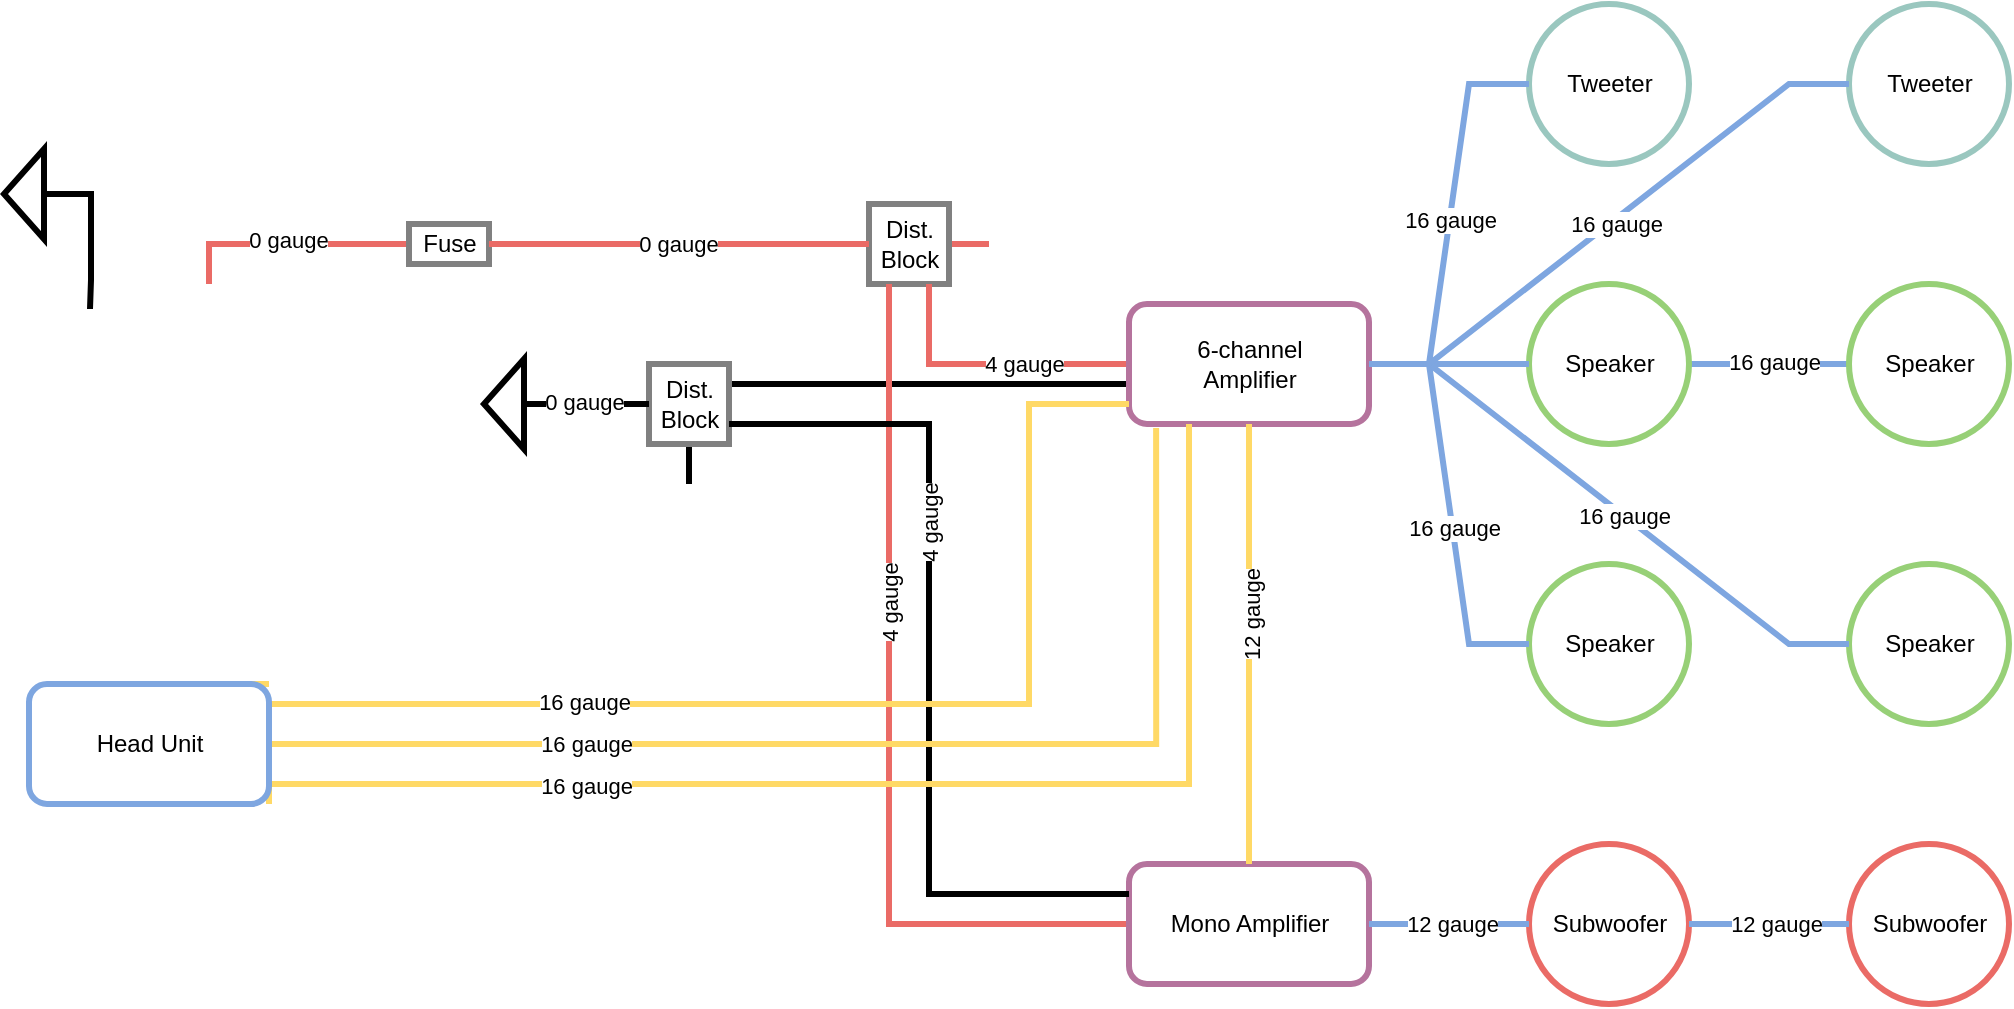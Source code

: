 <mxfile version="20.5.3" type="github">
  <diagram id="3US8Cws5q77gIgs7kbSS" name="Page-1">
    <mxGraphModel dx="1186" dy="682" grid="1" gridSize="10" guides="1" tooltips="1" connect="1" arrows="1" fold="1" page="1" pageScale="1" pageWidth="1100" pageHeight="850" math="0" shadow="0">
      <root>
        <mxCell id="0" />
        <mxCell id="1" parent="0" />
        <mxCell id="_6cfe_EumQ2GmOHVlZRL-25" style="edgeStyle=entityRelationEdgeStyle;rounded=0;orthogonalLoop=1;jettySize=auto;html=1;entryX=0;entryY=0.5;entryDx=0;entryDy=0;strokeColor=#7EA6E0;strokeWidth=3;endArrow=none;endFill=0;" parent="1" source="_6cfe_EumQ2GmOHVlZRL-6" target="_6cfe_EumQ2GmOHVlZRL-14" edge="1">
          <mxGeometry relative="1" as="geometry" />
        </mxCell>
        <mxCell id="Ue0XOVohTOQ3vWCvPdm1-13" value="16 gauge" style="edgeLabel;html=1;align=center;verticalAlign=middle;resizable=0;points=[];" parent="_6cfe_EumQ2GmOHVlZRL-25" vertex="1" connectable="0">
          <mxGeometry x="0.688" y="1" relative="1" as="geometry">
            <mxPoint as="offset" />
          </mxGeometry>
        </mxCell>
        <mxCell id="_6cfe_EumQ2GmOHVlZRL-46" style="edgeStyle=orthogonalEdgeStyle;rounded=0;orthogonalLoop=1;jettySize=auto;html=1;entryX=0.333;entryY=0.667;entryDx=0;entryDy=0;entryPerimeter=0;strokeColor=#000000;strokeWidth=3;endArrow=none;endFill=0;exitX=1;exitY=0.25;exitDx=0;exitDy=0;" parent="1" source="_6cfe_EumQ2GmOHVlZRL-2" target="_6cfe_EumQ2GmOHVlZRL-6" edge="1">
          <mxGeometry relative="1" as="geometry" />
        </mxCell>
        <mxCell id="_6cfe_EumQ2GmOHVlZRL-1" value="" style="shape=image;html=1;verticalAlign=top;verticalLabelPosition=bottom;labelBackgroundColor=#ffffff;imageAspect=0;aspect=fixed;image=https://cdn3.iconfinder.com/data/icons/energy-and-power-glyph-24-px/24/Automotive_battery_battery_charging_car_battery_truck_battery_vehicle_battery_3-128.png" parent="1" vertex="1">
          <mxGeometry x="52.5" y="300" width="120" height="120" as="geometry" />
        </mxCell>
        <mxCell id="_6cfe_EumQ2GmOHVlZRL-49" style="edgeStyle=orthogonalEdgeStyle;rounded=0;orthogonalLoop=1;jettySize=auto;html=1;strokeColor=#000000;strokeWidth=3;endArrow=none;endFill=0;" parent="1" source="_6cfe_EumQ2GmOHVlZRL-2" edge="1">
          <mxGeometry relative="1" as="geometry">
            <mxPoint x="382.5" y="380" as="targetPoint" />
          </mxGeometry>
        </mxCell>
        <mxCell id="_6cfe_EumQ2GmOHVlZRL-2" value="Dist.&lt;br&gt;Block" style="whiteSpace=wrap;html=1;aspect=fixed;strokeWidth=3;strokeColor=#808080;" parent="1" vertex="1">
          <mxGeometry x="362.5" y="340" width="40" height="40" as="geometry" />
        </mxCell>
        <mxCell id="_6cfe_EumQ2GmOHVlZRL-38" style="edgeStyle=orthogonalEdgeStyle;rounded=0;orthogonalLoop=1;jettySize=auto;html=1;strokeColor=#EA6B66;strokeWidth=3;endArrow=none;endFill=0;" parent="1" source="_6cfe_EumQ2GmOHVlZRL-3" edge="1">
          <mxGeometry relative="1" as="geometry">
            <mxPoint x="532.5" y="280" as="targetPoint" />
          </mxGeometry>
        </mxCell>
        <mxCell id="_6cfe_EumQ2GmOHVlZRL-3" value="Dist.&lt;br&gt;Block" style="whiteSpace=wrap;html=1;aspect=fixed;strokeWidth=3;strokeColor=#808080;" parent="1" vertex="1">
          <mxGeometry x="472.5" y="260" width="40" height="40" as="geometry" />
        </mxCell>
        <mxCell id="_6cfe_EumQ2GmOHVlZRL-40" style="edgeStyle=orthogonalEdgeStyle;rounded=0;orthogonalLoop=1;jettySize=auto;html=1;strokeColor=#EA6B66;strokeWidth=3;endArrow=none;endFill=0;entryX=0.75;entryY=0;entryDx=0;entryDy=0;" parent="1" source="_6cfe_EumQ2GmOHVlZRL-5" target="_6cfe_EumQ2GmOHVlZRL-1" edge="1">
          <mxGeometry relative="1" as="geometry" />
        </mxCell>
        <mxCell id="Ue0XOVohTOQ3vWCvPdm1-2" value="0 gauge" style="edgeLabel;html=1;align=center;verticalAlign=middle;resizable=0;points=[];" parent="_6cfe_EumQ2GmOHVlZRL-40" vertex="1" connectable="0">
          <mxGeometry x="0.008" y="-2" relative="1" as="geometry">
            <mxPoint as="offset" />
          </mxGeometry>
        </mxCell>
        <mxCell id="_6cfe_EumQ2GmOHVlZRL-5" value="Fuse" style="rounded=0;whiteSpace=wrap;html=1;strokeColor=#808080;strokeWidth=3;" parent="1" vertex="1">
          <mxGeometry x="242.5" y="270" width="40" height="20" as="geometry" />
        </mxCell>
        <mxCell id="_6cfe_EumQ2GmOHVlZRL-39" style="edgeStyle=orthogonalEdgeStyle;rounded=0;orthogonalLoop=1;jettySize=auto;html=1;entryX=1;entryY=0.5;entryDx=0;entryDy=0;strokeColor=#EA6B66;strokeWidth=3;endArrow=none;endFill=0;" parent="1" source="_6cfe_EumQ2GmOHVlZRL-3" target="_6cfe_EumQ2GmOHVlZRL-5" edge="1">
          <mxGeometry relative="1" as="geometry" />
        </mxCell>
        <mxCell id="Ue0XOVohTOQ3vWCvPdm1-1" value="0 gauge" style="edgeLabel;html=1;align=center;verticalAlign=middle;resizable=0;points=[];" parent="_6cfe_EumQ2GmOHVlZRL-39" vertex="1" connectable="0">
          <mxGeometry x="0.016" y="3" relative="1" as="geometry">
            <mxPoint x="1" y="-3" as="offset" />
          </mxGeometry>
        </mxCell>
        <mxCell id="_6cfe_EumQ2GmOHVlZRL-33" style="edgeStyle=orthogonalEdgeStyle;rounded=0;orthogonalLoop=1;jettySize=auto;html=1;entryX=0.75;entryY=1;entryDx=0;entryDy=0;strokeColor=#EA6B66;strokeWidth=3;endArrow=none;endFill=0;" parent="1" source="_6cfe_EumQ2GmOHVlZRL-6" target="_6cfe_EumQ2GmOHVlZRL-3" edge="1">
          <mxGeometry relative="1" as="geometry" />
        </mxCell>
        <mxCell id="Ue0XOVohTOQ3vWCvPdm1-3" value="4 gauge" style="edgeLabel;html=1;align=center;verticalAlign=middle;resizable=0;points=[];" parent="_6cfe_EumQ2GmOHVlZRL-33" vertex="1" connectable="0">
          <mxGeometry x="0.021" relative="1" as="geometry">
            <mxPoint x="19" as="offset" />
          </mxGeometry>
        </mxCell>
        <mxCell id="_6cfe_EumQ2GmOHVlZRL-6" value="6-channel&lt;br&gt;Amplifier" style="rounded=1;whiteSpace=wrap;html=1;strokeColor=#B5739D;strokeWidth=3;" parent="1" vertex="1">
          <mxGeometry x="602.5" y="310" width="120" height="60" as="geometry" />
        </mxCell>
        <mxCell id="_6cfe_EumQ2GmOHVlZRL-35" style="edgeStyle=orthogonalEdgeStyle;rounded=0;orthogonalLoop=1;jettySize=auto;html=1;strokeColor=#EA6B66;strokeWidth=3;endArrow=none;endFill=0;entryX=0.25;entryY=1;entryDx=0;entryDy=0;" parent="1" source="_6cfe_EumQ2GmOHVlZRL-7" target="_6cfe_EumQ2GmOHVlZRL-3" edge="1">
          <mxGeometry relative="1" as="geometry">
            <mxPoint x="502.5" y="330" as="targetPoint" />
          </mxGeometry>
        </mxCell>
        <mxCell id="Ue0XOVohTOQ3vWCvPdm1-4" value="4 gauge" style="edgeLabel;html=1;align=center;verticalAlign=middle;resizable=0;points=[];rotation=-90;" parent="_6cfe_EumQ2GmOHVlZRL-35" vertex="1" connectable="0">
          <mxGeometry x="0.336" y="1" relative="1" as="geometry">
            <mxPoint x="1" y="14" as="offset" />
          </mxGeometry>
        </mxCell>
        <mxCell id="_6cfe_EumQ2GmOHVlZRL-7" value="Mono Amplifier" style="rounded=1;whiteSpace=wrap;html=1;strokeColor=#B5739D;strokeWidth=3;" parent="1" vertex="1">
          <mxGeometry x="602.5" y="590" width="120" height="60" as="geometry" />
        </mxCell>
        <mxCell id="_6cfe_EumQ2GmOHVlZRL-47" style="edgeStyle=orthogonalEdgeStyle;rounded=0;orthogonalLoop=1;jettySize=auto;html=1;entryX=0;entryY=0.25;entryDx=0;entryDy=0;strokeColor=#000000;strokeWidth=3;endArrow=none;endFill=0;exitX=1;exitY=0.75;exitDx=0;exitDy=0;" parent="1" source="_6cfe_EumQ2GmOHVlZRL-2" target="_6cfe_EumQ2GmOHVlZRL-7" edge="1">
          <mxGeometry relative="1" as="geometry" />
        </mxCell>
        <mxCell id="Ue0XOVohTOQ3vWCvPdm1-5" value="4 gauge" style="edgeLabel;html=1;align=center;verticalAlign=middle;resizable=0;points=[];rotation=-90;" parent="_6cfe_EumQ2GmOHVlZRL-47" vertex="1" connectable="0">
          <mxGeometry x="-0.218" relative="1" as="geometry">
            <mxPoint y="-20" as="offset" />
          </mxGeometry>
        </mxCell>
        <mxCell id="_6cfe_EumQ2GmOHVlZRL-28" style="rounded=0;orthogonalLoop=1;jettySize=auto;html=1;strokeColor=#FFD966;strokeWidth=3;endArrow=none;endFill=0;" parent="1" source="_6cfe_EumQ2GmOHVlZRL-6" target="_6cfe_EumQ2GmOHVlZRL-7" edge="1">
          <mxGeometry relative="1" as="geometry" />
        </mxCell>
        <mxCell id="Ue0XOVohTOQ3vWCvPdm1-10" value="12 gauge" style="edgeLabel;html=1;align=center;verticalAlign=middle;resizable=0;points=[];rotation=-90;" parent="_6cfe_EumQ2GmOHVlZRL-28" vertex="1" connectable="0">
          <mxGeometry x="-0.127" y="1" relative="1" as="geometry">
            <mxPoint as="offset" />
          </mxGeometry>
        </mxCell>
        <mxCell id="_6cfe_EumQ2GmOHVlZRL-29" style="edgeStyle=orthogonalEdgeStyle;rounded=0;orthogonalLoop=1;jettySize=auto;html=1;entryX=0.113;entryY=1.033;entryDx=0;entryDy=0;strokeColor=#FFD966;strokeWidth=3;endArrow=none;endFill=0;exitX=1;exitY=0;exitDx=0;exitDy=0;entryPerimeter=0;" parent="1" source="_6cfe_EumQ2GmOHVlZRL-8" target="_6cfe_EumQ2GmOHVlZRL-6" edge="1">
          <mxGeometry relative="1" as="geometry">
            <mxPoint x="172.5" y="520" as="sourcePoint" />
            <Array as="points">
              <mxPoint x="162.5" y="530" />
              <mxPoint x="616.5" y="530" />
            </Array>
          </mxGeometry>
        </mxCell>
        <mxCell id="Ue0XOVohTOQ3vWCvPdm1-8" value="16 gauge" style="edgeLabel;html=1;align=center;verticalAlign=middle;resizable=0;points=[];" parent="_6cfe_EumQ2GmOHVlZRL-29" vertex="1" connectable="0">
          <mxGeometry x="-0.329" y="-1" relative="1" as="geometry">
            <mxPoint x="-10" y="-1" as="offset" />
          </mxGeometry>
        </mxCell>
        <mxCell id="_6cfe_EumQ2GmOHVlZRL-30" style="edgeStyle=orthogonalEdgeStyle;rounded=0;orthogonalLoop=1;jettySize=auto;html=1;strokeColor=#FFD966;strokeWidth=3;endArrow=none;endFill=0;exitX=1;exitY=0.5;exitDx=0;exitDy=0;" parent="1" source="_6cfe_EumQ2GmOHVlZRL-8" edge="1">
          <mxGeometry relative="1" as="geometry">
            <mxPoint x="602.5" y="360" as="targetPoint" />
            <Array as="points">
              <mxPoint x="162.5" y="510" />
              <mxPoint x="552.5" y="510" />
              <mxPoint x="552.5" y="360" />
            </Array>
          </mxGeometry>
        </mxCell>
        <mxCell id="Ue0XOVohTOQ3vWCvPdm1-7" value="16 gauge" style="edgeLabel;html=1;align=center;verticalAlign=middle;resizable=0;points=[];" parent="_6cfe_EumQ2GmOHVlZRL-30" vertex="1" connectable="0">
          <mxGeometry x="-0.331" y="1" relative="1" as="geometry">
            <mxPoint x="-10" as="offset" />
          </mxGeometry>
        </mxCell>
        <mxCell id="_6cfe_EumQ2GmOHVlZRL-32" style="edgeStyle=orthogonalEdgeStyle;rounded=0;orthogonalLoop=1;jettySize=auto;html=1;exitX=1;exitY=1;exitDx=0;exitDy=0;strokeColor=#FFD966;strokeWidth=3;endArrow=none;endFill=0;" parent="1" source="_6cfe_EumQ2GmOHVlZRL-8" edge="1">
          <mxGeometry relative="1" as="geometry">
            <mxPoint x="632.5" y="370" as="targetPoint" />
            <Array as="points">
              <mxPoint x="162.5" y="550" />
              <mxPoint x="632.5" y="550" />
              <mxPoint x="632.5" y="370" />
            </Array>
          </mxGeometry>
        </mxCell>
        <mxCell id="Ue0XOVohTOQ3vWCvPdm1-9" value="16 gauge" style="edgeLabel;html=1;align=center;verticalAlign=middle;resizable=0;points=[];" parent="_6cfe_EumQ2GmOHVlZRL-32" vertex="1" connectable="0">
          <mxGeometry x="-0.405" y="-1" relative="1" as="geometry">
            <mxPoint x="-11" as="offset" />
          </mxGeometry>
        </mxCell>
        <mxCell id="_6cfe_EumQ2GmOHVlZRL-8" value="Head Unit" style="rounded=1;whiteSpace=wrap;html=1;strokeColor=#7EA6E0;strokeWidth=3;" parent="1" vertex="1">
          <mxGeometry x="52.5" y="500" width="120" height="60" as="geometry" />
        </mxCell>
        <mxCell id="_6cfe_EumQ2GmOHVlZRL-9" value="Subwoofer" style="ellipse;whiteSpace=wrap;html=1;aspect=fixed;strokeColor=#EA6B66;strokeWidth=3;" parent="1" vertex="1">
          <mxGeometry x="802.5" y="580" width="80" height="80" as="geometry" />
        </mxCell>
        <mxCell id="_6cfe_EumQ2GmOHVlZRL-10" value="Subwoofer" style="ellipse;whiteSpace=wrap;html=1;aspect=fixed;strokeColor=#EA6B66;strokeWidth=3;" parent="1" vertex="1">
          <mxGeometry x="962.5" y="580" width="80" height="80" as="geometry" />
        </mxCell>
        <mxCell id="_6cfe_EumQ2GmOHVlZRL-19" style="edgeStyle=entityRelationEdgeStyle;rounded=0;orthogonalLoop=1;jettySize=auto;html=1;entryX=0;entryY=0.5;entryDx=0;entryDy=0;endArrow=none;endFill=0;strokeColor=#7EA6E0;strokeWidth=3;" parent="1" source="_6cfe_EumQ2GmOHVlZRL-9" target="_6cfe_EumQ2GmOHVlZRL-10" edge="1">
          <mxGeometry relative="1" as="geometry" />
        </mxCell>
        <mxCell id="Ue0XOVohTOQ3vWCvPdm1-12" value="12 gauge" style="edgeLabel;html=1;align=center;verticalAlign=middle;resizable=0;points=[];" parent="_6cfe_EumQ2GmOHVlZRL-19" vertex="1" connectable="0">
          <mxGeometry x="0.087" relative="1" as="geometry">
            <mxPoint as="offset" />
          </mxGeometry>
        </mxCell>
        <mxCell id="_6cfe_EumQ2GmOHVlZRL-11" value="Speaker" style="ellipse;whiteSpace=wrap;html=1;aspect=fixed;strokeColor=#97D077;strokeWidth=3;" parent="1" vertex="1">
          <mxGeometry x="802.5" y="440" width="80" height="80" as="geometry" />
        </mxCell>
        <mxCell id="_6cfe_EumQ2GmOHVlZRL-26" style="edgeStyle=entityRelationEdgeStyle;rounded=0;orthogonalLoop=1;jettySize=auto;html=1;entryX=0;entryY=0.5;entryDx=0;entryDy=0;strokeColor=#7EA6E0;strokeWidth=3;endArrow=none;endFill=0;" parent="1" source="_6cfe_EumQ2GmOHVlZRL-6" target="_6cfe_EumQ2GmOHVlZRL-11" edge="1">
          <mxGeometry relative="1" as="geometry" />
        </mxCell>
        <mxCell id="Ue0XOVohTOQ3vWCvPdm1-15" value="16 gauge" style="edgeLabel;html=1;align=center;verticalAlign=middle;resizable=0;points=[];" parent="_6cfe_EumQ2GmOHVlZRL-26" vertex="1" connectable="0">
          <mxGeometry x="0.121" y="1" relative="1" as="geometry">
            <mxPoint as="offset" />
          </mxGeometry>
        </mxCell>
        <mxCell id="_6cfe_EumQ2GmOHVlZRL-12" value="Speaker" style="ellipse;whiteSpace=wrap;html=1;aspect=fixed;strokeColor=#97D077;strokeWidth=3;" parent="1" vertex="1">
          <mxGeometry x="962.5" y="440" width="80" height="80" as="geometry" />
        </mxCell>
        <mxCell id="_6cfe_EumQ2GmOHVlZRL-27" style="edgeStyle=entityRelationEdgeStyle;rounded=0;orthogonalLoop=1;jettySize=auto;html=1;entryX=0;entryY=0.5;entryDx=0;entryDy=0;strokeColor=#7EA6E0;strokeWidth=3;endArrow=none;endFill=0;" parent="1" source="_6cfe_EumQ2GmOHVlZRL-6" target="_6cfe_EumQ2GmOHVlZRL-12" edge="1">
          <mxGeometry relative="1" as="geometry" />
        </mxCell>
        <mxCell id="Ue0XOVohTOQ3vWCvPdm1-16" value="16 gauge" style="edgeLabel;html=1;align=center;verticalAlign=middle;resizable=0;points=[];" parent="_6cfe_EumQ2GmOHVlZRL-27" vertex="1" connectable="0">
          <mxGeometry x="0.067" relative="1" as="geometry">
            <mxPoint as="offset" />
          </mxGeometry>
        </mxCell>
        <mxCell id="_6cfe_EumQ2GmOHVlZRL-13" value="Speaker" style="ellipse;whiteSpace=wrap;html=1;aspect=fixed;strokeColor=#97D077;strokeWidth=3;" parent="1" vertex="1">
          <mxGeometry x="802.5" y="300" width="80" height="80" as="geometry" />
        </mxCell>
        <mxCell id="_6cfe_EumQ2GmOHVlZRL-22" style="edgeStyle=orthogonalEdgeStyle;rounded=0;orthogonalLoop=1;jettySize=auto;html=1;entryX=0;entryY=0.5;entryDx=0;entryDy=0;strokeColor=#7EA6E0;strokeWidth=3;endArrow=none;endFill=0;" parent="1" source="_6cfe_EumQ2GmOHVlZRL-6" target="_6cfe_EumQ2GmOHVlZRL-13" edge="1">
          <mxGeometry relative="1" as="geometry" />
        </mxCell>
        <mxCell id="_6cfe_EumQ2GmOHVlZRL-14" value="Speaker" style="ellipse;whiteSpace=wrap;html=1;aspect=fixed;strokeColor=#97D077;strokeWidth=3;" parent="1" vertex="1">
          <mxGeometry x="962.5" y="300" width="80" height="80" as="geometry" />
        </mxCell>
        <mxCell id="_6cfe_EumQ2GmOHVlZRL-15" value="Tweeter" style="ellipse;whiteSpace=wrap;html=1;aspect=fixed;strokeColor=#9AC7BF;strokeWidth=3;" parent="1" vertex="1">
          <mxGeometry x="802.5" y="160" width="80" height="80" as="geometry" />
        </mxCell>
        <mxCell id="_6cfe_EumQ2GmOHVlZRL-23" style="edgeStyle=entityRelationEdgeStyle;rounded=0;orthogonalLoop=1;jettySize=auto;html=1;entryX=0;entryY=0.5;entryDx=0;entryDy=0;strokeColor=#7EA6E0;strokeWidth=3;endArrow=none;endFill=0;" parent="1" source="_6cfe_EumQ2GmOHVlZRL-6" target="_6cfe_EumQ2GmOHVlZRL-15" edge="1">
          <mxGeometry relative="1" as="geometry" />
        </mxCell>
        <mxCell id="Ue0XOVohTOQ3vWCvPdm1-14" value="16 gauge" style="edgeLabel;html=1;align=center;verticalAlign=middle;resizable=0;points=[];" parent="_6cfe_EumQ2GmOHVlZRL-23" vertex="1" connectable="0">
          <mxGeometry x="0.02" relative="1" as="geometry">
            <mxPoint as="offset" />
          </mxGeometry>
        </mxCell>
        <mxCell id="_6cfe_EumQ2GmOHVlZRL-16" value="Tweeter" style="ellipse;whiteSpace=wrap;html=1;aspect=fixed;strokeColor=#9AC7BF;strokeWidth=3;" parent="1" vertex="1">
          <mxGeometry x="962.5" y="160" width="80" height="80" as="geometry" />
        </mxCell>
        <mxCell id="_6cfe_EumQ2GmOHVlZRL-24" style="edgeStyle=entityRelationEdgeStyle;rounded=0;orthogonalLoop=1;jettySize=auto;html=1;entryX=0;entryY=0.5;entryDx=0;entryDy=0;strokeColor=#7EA6E0;strokeWidth=3;endArrow=none;endFill=0;" parent="1" source="_6cfe_EumQ2GmOHVlZRL-6" target="_6cfe_EumQ2GmOHVlZRL-16" edge="1">
          <mxGeometry relative="1" as="geometry" />
        </mxCell>
        <mxCell id="Ue0XOVohTOQ3vWCvPdm1-19" value="16 gauge" style="edgeLabel;html=1;align=center;verticalAlign=middle;resizable=0;points=[];" parent="_6cfe_EumQ2GmOHVlZRL-24" vertex="1" connectable="0">
          <mxGeometry x="0.019" y="-2" relative="1" as="geometry">
            <mxPoint as="offset" />
          </mxGeometry>
        </mxCell>
        <mxCell id="_6cfe_EumQ2GmOHVlZRL-18" value="" style="endArrow=none;html=1;rounded=0;exitX=1;exitY=0.5;exitDx=0;exitDy=0;entryX=0;entryY=0.5;entryDx=0;entryDy=0;strokeColor=#7EA6E0;strokeWidth=3;edgeStyle=entityRelationEdgeStyle;" parent="1" source="_6cfe_EumQ2GmOHVlZRL-7" target="_6cfe_EumQ2GmOHVlZRL-9" edge="1">
          <mxGeometry width="50" height="50" relative="1" as="geometry">
            <mxPoint x="742.5" y="620" as="sourcePoint" />
            <mxPoint x="742.5" y="670" as="targetPoint" />
          </mxGeometry>
        </mxCell>
        <mxCell id="Ue0XOVohTOQ3vWCvPdm1-11" value="12 gauge" style="edgeLabel;html=1;align=center;verticalAlign=middle;resizable=0;points=[];" parent="_6cfe_EumQ2GmOHVlZRL-18" vertex="1" connectable="0">
          <mxGeometry x="0.037" relative="1" as="geometry">
            <mxPoint as="offset" />
          </mxGeometry>
        </mxCell>
        <mxCell id="_6cfe_EumQ2GmOHVlZRL-43" style="edgeStyle=orthogonalEdgeStyle;rounded=0;orthogonalLoop=1;jettySize=auto;html=1;strokeColor=#000000;strokeWidth=3;endArrow=none;endFill=0;" parent="1" source="_6cfe_EumQ2GmOHVlZRL-41" edge="1">
          <mxGeometry relative="1" as="geometry">
            <mxPoint x="83" y="312.5" as="targetPoint" />
            <Array as="points">
              <mxPoint x="83.5" y="255" />
              <mxPoint x="83.5" y="298" />
            </Array>
          </mxGeometry>
        </mxCell>
        <mxCell id="_6cfe_EumQ2GmOHVlZRL-41" value="" style="pointerEvents=1;verticalLabelPosition=bottom;shadow=0;dashed=0;align=center;html=1;verticalAlign=top;shape=mxgraph.electrical.signal_sources.signal_ground;strokeColor=#000000;strokeWidth=3;rotation=90;" parent="1" vertex="1">
          <mxGeometry x="32.5" y="240" width="45" height="30" as="geometry" />
        </mxCell>
        <mxCell id="_6cfe_EumQ2GmOHVlZRL-45" style="edgeStyle=orthogonalEdgeStyle;rounded=0;orthogonalLoop=1;jettySize=auto;html=1;entryX=0;entryY=0.5;entryDx=0;entryDy=0;strokeColor=#000000;strokeWidth=3;endArrow=none;endFill=0;" parent="1" source="_6cfe_EumQ2GmOHVlZRL-44" target="_6cfe_EumQ2GmOHVlZRL-2" edge="1">
          <mxGeometry relative="1" as="geometry" />
        </mxCell>
        <mxCell id="Ue0XOVohTOQ3vWCvPdm1-6" value="0 gauge" style="edgeLabel;html=1;align=center;verticalAlign=middle;resizable=0;points=[];" parent="_6cfe_EumQ2GmOHVlZRL-45" vertex="1" connectable="0">
          <mxGeometry x="-0.238" y="1" relative="1" as="geometry">
            <mxPoint as="offset" />
          </mxGeometry>
        </mxCell>
        <mxCell id="_6cfe_EumQ2GmOHVlZRL-44" value="" style="pointerEvents=1;verticalLabelPosition=bottom;shadow=0;dashed=0;align=center;html=1;verticalAlign=top;shape=mxgraph.electrical.signal_sources.signal_ground;strokeColor=#000000;strokeWidth=3;rotation=90;" parent="1" vertex="1">
          <mxGeometry x="272.5" y="345" width="45" height="30" as="geometry" />
        </mxCell>
      </root>
    </mxGraphModel>
  </diagram>
</mxfile>
